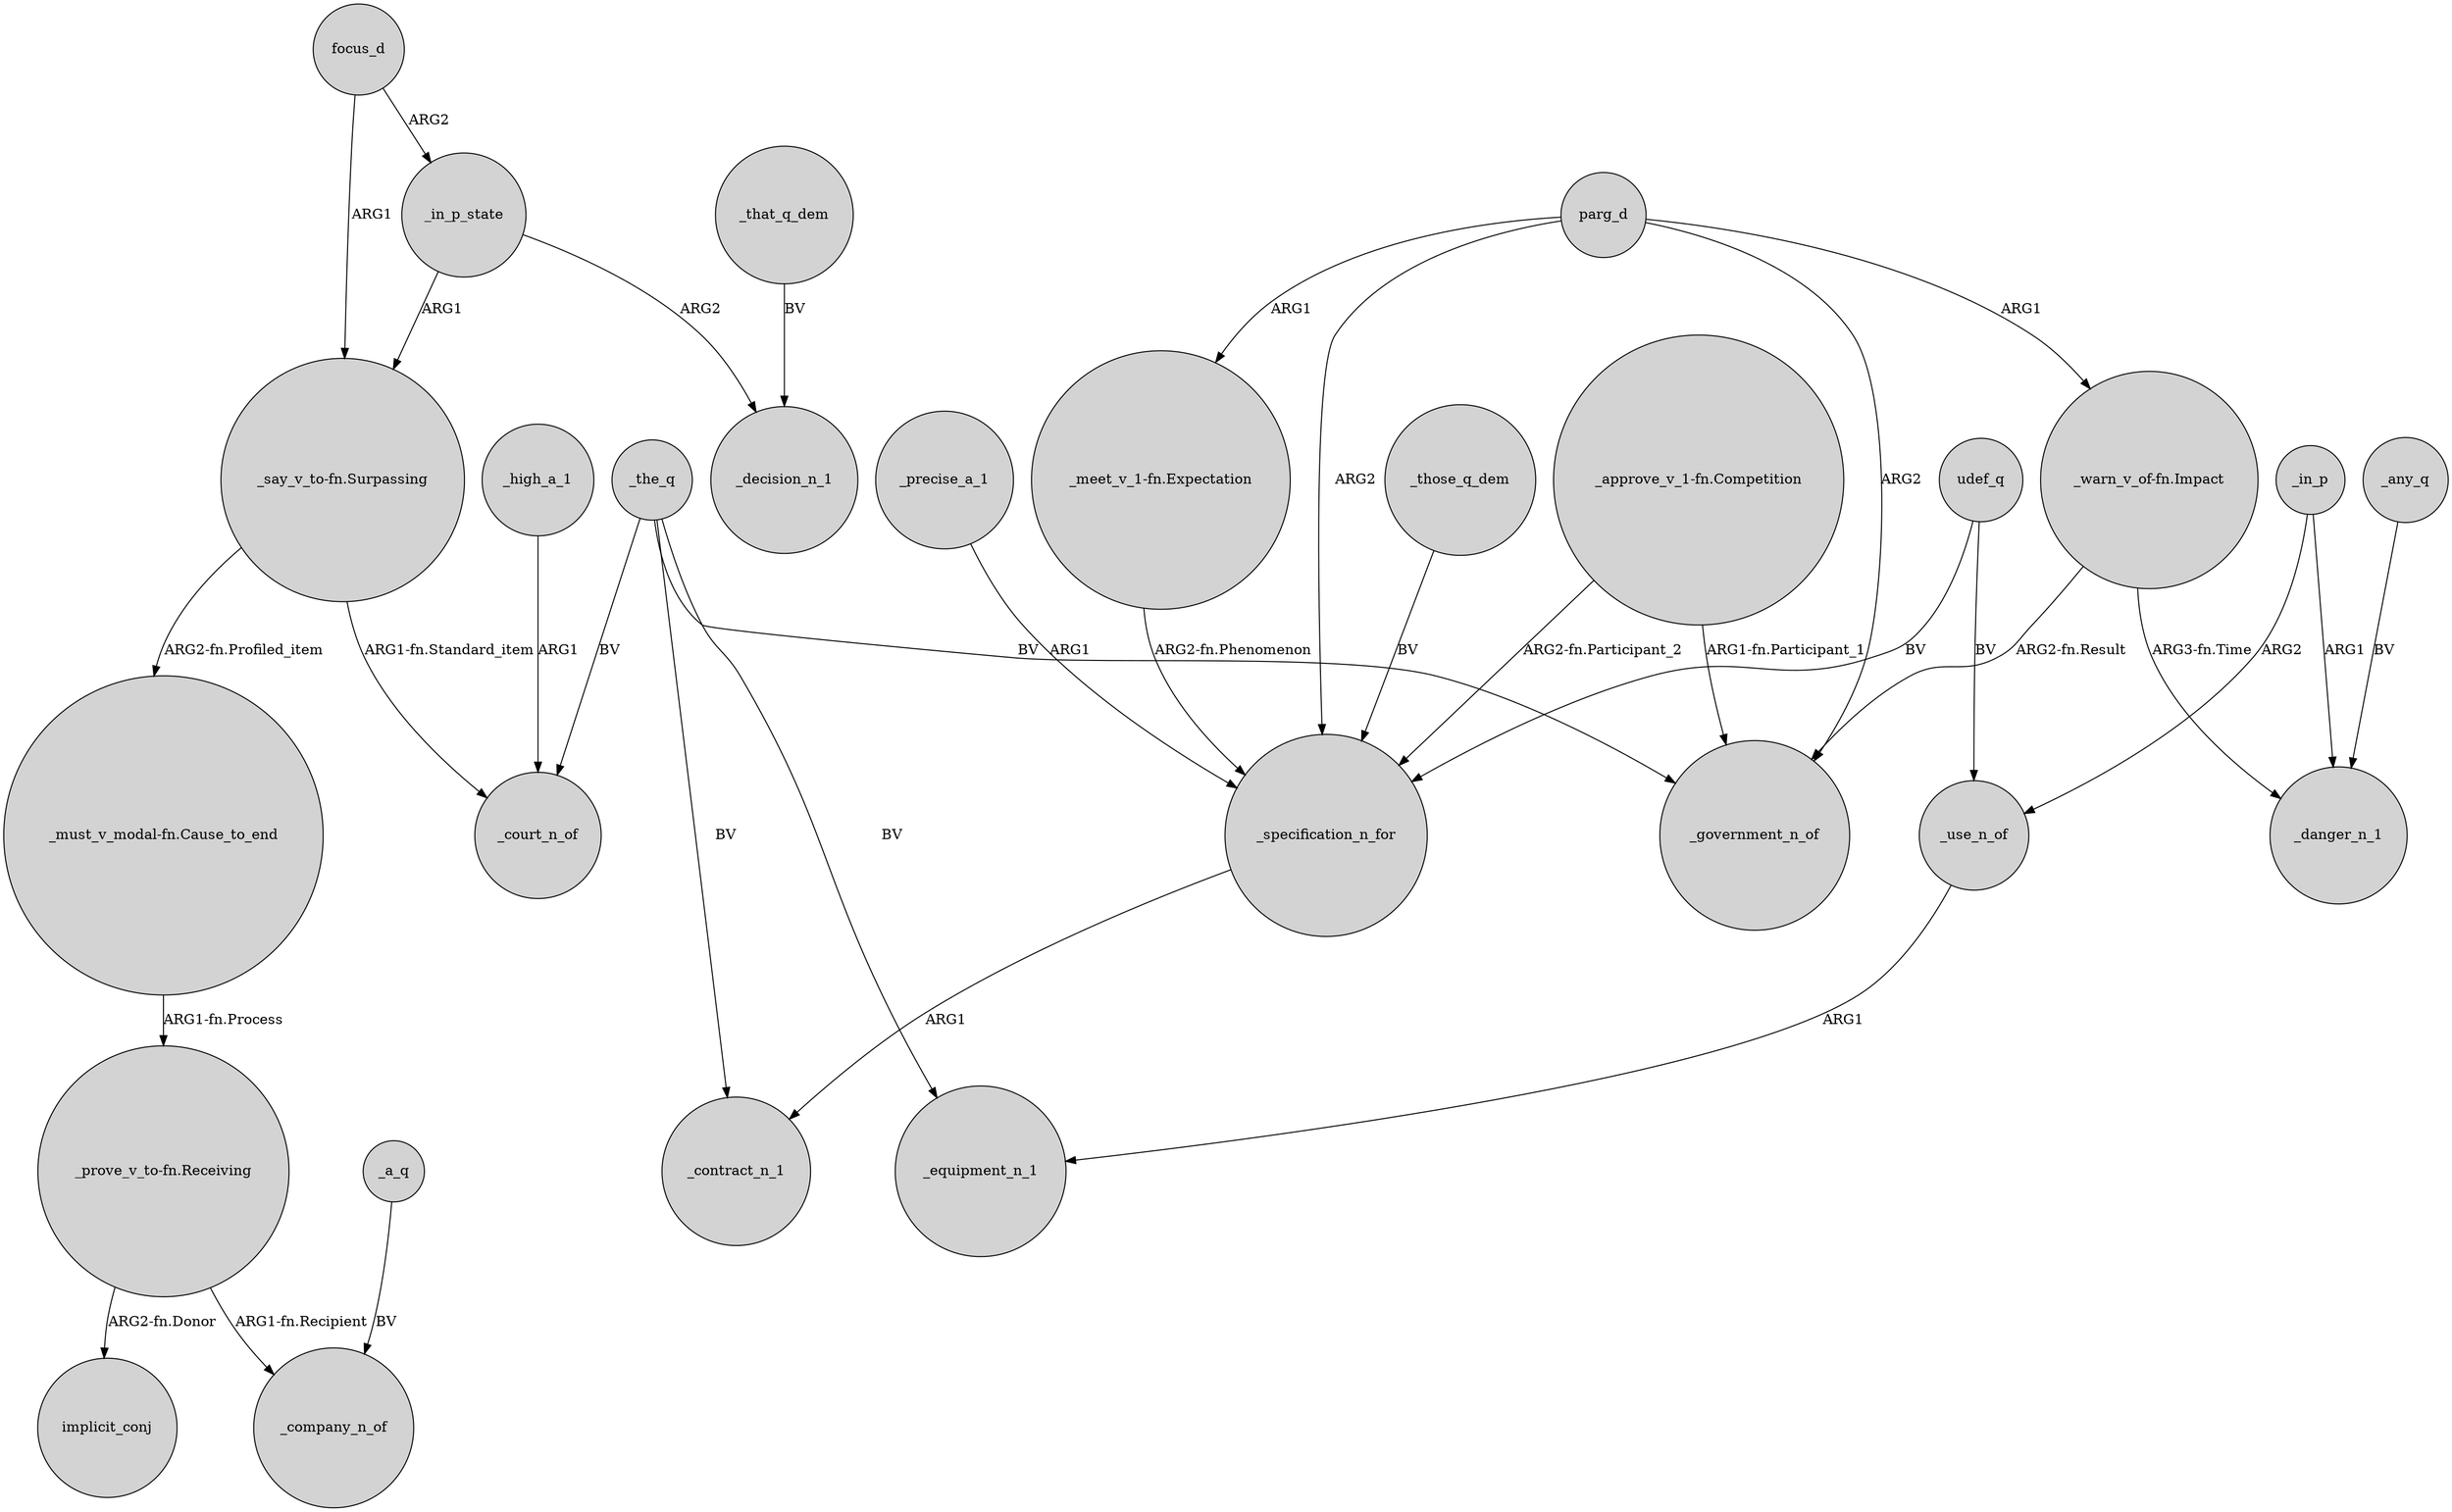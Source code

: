 digraph {
	node [shape=circle style=filled]
	focus_d -> _in_p_state [label=ARG2]
	parg_d -> _government_n_of [label=ARG2]
	_those_q_dem -> _specification_n_for [label=BV]
	parg_d -> "_warn_v_of-fn.Impact" [label=ARG1]
	_in_p -> _use_n_of [label=ARG2]
	"_must_v_modal-fn.Cause_to_end" -> "_prove_v_to-fn.Receiving" [label="ARG1-fn.Process"]
	"_say_v_to-fn.Surpassing" -> "_must_v_modal-fn.Cause_to_end" [label="ARG2-fn.Profiled_item"]
	udef_q -> _specification_n_for [label=BV]
	"_prove_v_to-fn.Receiving" -> implicit_conj [label="ARG2-fn.Donor"]
	_a_q -> _company_n_of [label=BV]
	_specification_n_for -> _contract_n_1 [label=ARG1]
	_in_p -> _danger_n_1 [label=ARG1]
	"_say_v_to-fn.Surpassing" -> _court_n_of [label="ARG1-fn.Standard_item"]
	_use_n_of -> _equipment_n_1 [label=ARG1]
	parg_d -> _specification_n_for [label=ARG2]
	"_approve_v_1-fn.Competition" -> _government_n_of [label="ARG1-fn.Participant_1"]
	_the_q -> _equipment_n_1 [label=BV]
	_precise_a_1 -> _specification_n_for [label=ARG1]
	_in_p_state -> _decision_n_1 [label=ARG2]
	"_warn_v_of-fn.Impact" -> _danger_n_1 [label="ARG3-fn.Time"]
	_high_a_1 -> _court_n_of [label=ARG1]
	_in_p_state -> "_say_v_to-fn.Surpassing" [label=ARG1]
	_the_q -> _contract_n_1 [label=BV]
	parg_d -> "_meet_v_1-fn.Expectation" [label=ARG1]
	_any_q -> _danger_n_1 [label=BV]
	_the_q -> _government_n_of [label=BV]
	_the_q -> _court_n_of [label=BV]
	udef_q -> _use_n_of [label=BV]
	"_prove_v_to-fn.Receiving" -> _company_n_of [label="ARG1-fn.Recipient"]
	focus_d -> "_say_v_to-fn.Surpassing" [label=ARG1]
	_that_q_dem -> _decision_n_1 [label=BV]
	"_meet_v_1-fn.Expectation" -> _specification_n_for [label="ARG2-fn.Phenomenon"]
	"_approve_v_1-fn.Competition" -> _specification_n_for [label="ARG2-fn.Participant_2"]
	"_warn_v_of-fn.Impact" -> _government_n_of [label="ARG2-fn.Result"]
}
